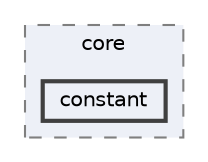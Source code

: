 digraph "repository/crm-core/src/main/java/com/sterlite/cal/crm/core/constant"
{
 // LATEX_PDF_SIZE
  bgcolor="transparent";
  edge [fontname=Helvetica,fontsize=10,labelfontname=Helvetica,labelfontsize=10];
  node [fontname=Helvetica,fontsize=10,shape=box,height=0.2,width=0.4];
  compound=true
  subgraph clusterdir_a87c60e644dd167dedc469b782f79830 {
    graph [ bgcolor="#edf0f7", pencolor="grey50", label="core", fontname=Helvetica,fontsize=10 style="filled,dashed", URL="dir_a87c60e644dd167dedc469b782f79830.html",tooltip=""]
  dir_72b8b981a9de58ab481ec1d000fa8d14 [label="constant", fillcolor="#edf0f7", color="grey25", style="filled,bold", URL="dir_72b8b981a9de58ab481ec1d000fa8d14.html",tooltip=""];
  }
}
